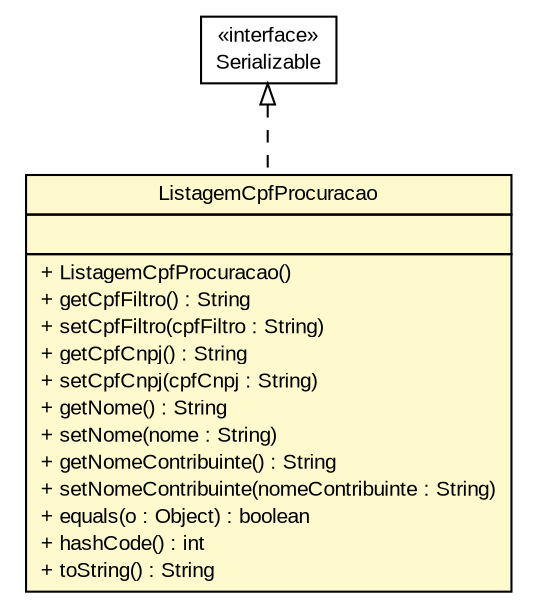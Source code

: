 #!/usr/local/bin/dot
#
# Class diagram 
# Generated by UMLGraph version R5_6 (http://www.umlgraph.org/)
#

digraph G {
	edge [fontname="arial",fontsize=10,labelfontname="arial",labelfontsize=10];
	node [fontname="arial",fontsize=10,shape=plaintext];
	nodesep=0.25;
	ranksep=0.5;
	// br.gov.to.sefaz.seg.persistence.entity.ListagemCpfProcuracao
	c15402 [label=<<table title="br.gov.to.sefaz.seg.persistence.entity.ListagemCpfProcuracao" border="0" cellborder="1" cellspacing="0" cellpadding="2" port="p" bgcolor="lemonChiffon" href="./ListagemCpfProcuracao.html">
		<tr><td><table border="0" cellspacing="0" cellpadding="1">
<tr><td align="center" balign="center"> ListagemCpfProcuracao </td></tr>
		</table></td></tr>
		<tr><td><table border="0" cellspacing="0" cellpadding="1">
<tr><td align="left" balign="left">  </td></tr>
		</table></td></tr>
		<tr><td><table border="0" cellspacing="0" cellpadding="1">
<tr><td align="left" balign="left"> + ListagemCpfProcuracao() </td></tr>
<tr><td align="left" balign="left"> + getCpfFiltro() : String </td></tr>
<tr><td align="left" balign="left"> + setCpfFiltro(cpfFiltro : String) </td></tr>
<tr><td align="left" balign="left"> + getCpfCnpj() : String </td></tr>
<tr><td align="left" balign="left"> + setCpfCnpj(cpfCnpj : String) </td></tr>
<tr><td align="left" balign="left"> + getNome() : String </td></tr>
<tr><td align="left" balign="left"> + setNome(nome : String) </td></tr>
<tr><td align="left" balign="left"> + getNomeContribuinte() : String </td></tr>
<tr><td align="left" balign="left"> + setNomeContribuinte(nomeContribuinte : String) </td></tr>
<tr><td align="left" balign="left"> + equals(o : Object) : boolean </td></tr>
<tr><td align="left" balign="left"> + hashCode() : int </td></tr>
<tr><td align="left" balign="left"> + toString() : String </td></tr>
		</table></td></tr>
		</table>>, URL="./ListagemCpfProcuracao.html", fontname="arial", fontcolor="black", fontsize=10.0];
	//br.gov.to.sefaz.seg.persistence.entity.ListagemCpfProcuracao implements java.io.Serializable
	c15435:p -> c15402:p [dir=back,arrowtail=empty,style=dashed];
	// java.io.Serializable
	c15435 [label=<<table title="java.io.Serializable" border="0" cellborder="1" cellspacing="0" cellpadding="2" port="p" href="http://java.sun.com/j2se/1.4.2/docs/api/java/io/Serializable.html">
		<tr><td><table border="0" cellspacing="0" cellpadding="1">
<tr><td align="center" balign="center"> &#171;interface&#187; </td></tr>
<tr><td align="center" balign="center"> Serializable </td></tr>
		</table></td></tr>
		</table>>, URL="http://java.sun.com/j2se/1.4.2/docs/api/java/io/Serializable.html", fontname="arial", fontcolor="black", fontsize=10.0];
}

